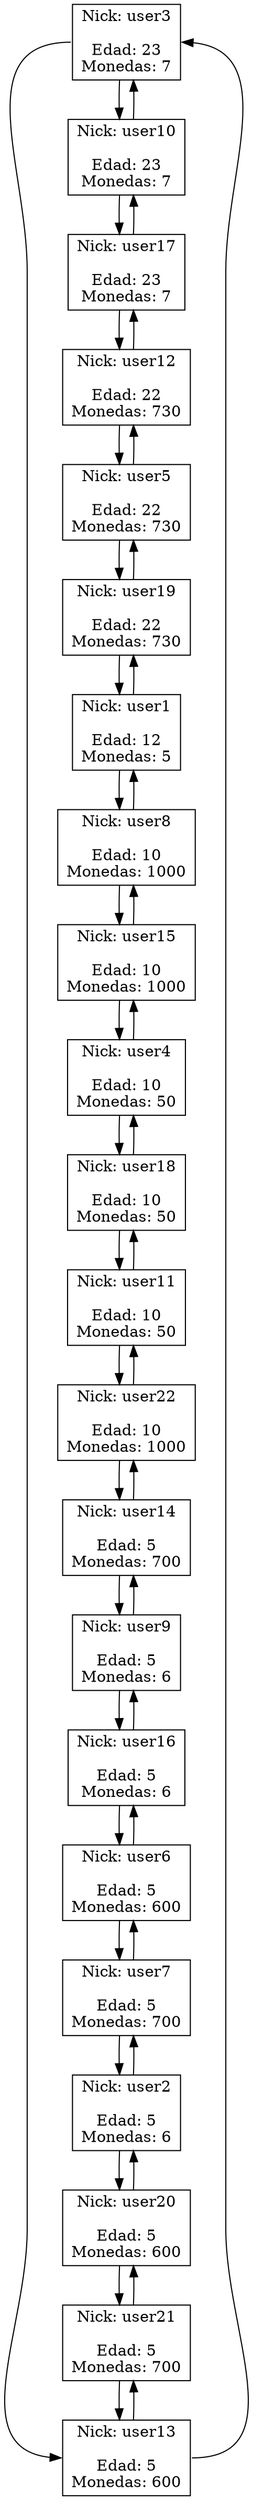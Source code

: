 digraph G {
graph [rankdir = TB ]
node [shape = box]
user3 [label="Nick: user3

Edad: 23
Monedas: 7"];
user3->user10
user10 [label="Nick: user10

Edad: 23
Monedas: 7"];
user10->user17
user10->user3
user17 [label="Nick: user17

Edad: 23
Monedas: 7"];
user17->user12
user17->user10
user12 [label="Nick: user12

Edad: 22
Monedas: 730"];
user12->user5
user12->user17
user5 [label="Nick: user5

Edad: 22
Monedas: 730"];
user5->user19
user5->user12
user19 [label="Nick: user19

Edad: 22
Monedas: 730"];
user19->user1
user19->user5
user1 [label="Nick: user1

Edad: 12
Monedas: 5"];
user1->user8
user1->user19
user8 [label="Nick: user8

Edad: 10
Monedas: 1000"];
user8->user15
user8->user1
user15 [label="Nick: user15

Edad: 10
Monedas: 1000"];
user15->user4
user15->user8
user4 [label="Nick: user4

Edad: 10
Monedas: 50"];
user4->user18
user4->user15
user18 [label="Nick: user18

Edad: 10
Monedas: 50"];
user18->user11
user18->user4
user11 [label="Nick: user11

Edad: 10
Monedas: 50"];
user11->user22
user11->user18
user22 [label="Nick: user22

Edad: 10
Monedas: 1000"];
user22->user14
user22->user11
user14 [label="Nick: user14

Edad: 5
Monedas: 700"];
user14->user9
user14->user22
user9 [label="Nick: user9

Edad: 5
Monedas: 6"];
user9->user16
user9->user14
user16 [label="Nick: user16

Edad: 5
Monedas: 6"];
user16->user6
user16->user9
user6 [label="Nick: user6

Edad: 5
Monedas: 600"];
user6->user7
user6->user16
user7 [label="Nick: user7

Edad: 5
Monedas: 700"];
user7->user2
user7->user6
user2 [label="Nick: user2

Edad: 5
Monedas: 6"];
user2->user20
user2->user7
user20 [label="Nick: user20

Edad: 5
Monedas: 600"];
user20->user21
user20->user2
user21 [label="Nick: user21

Edad: 5
Monedas: 700"];
user21->user13
user21->user20
user13 [label="Nick: user13

Edad: 5
Monedas: 600"];
user13->user21
user13:e->user3:e
user3:w->user13:w
}